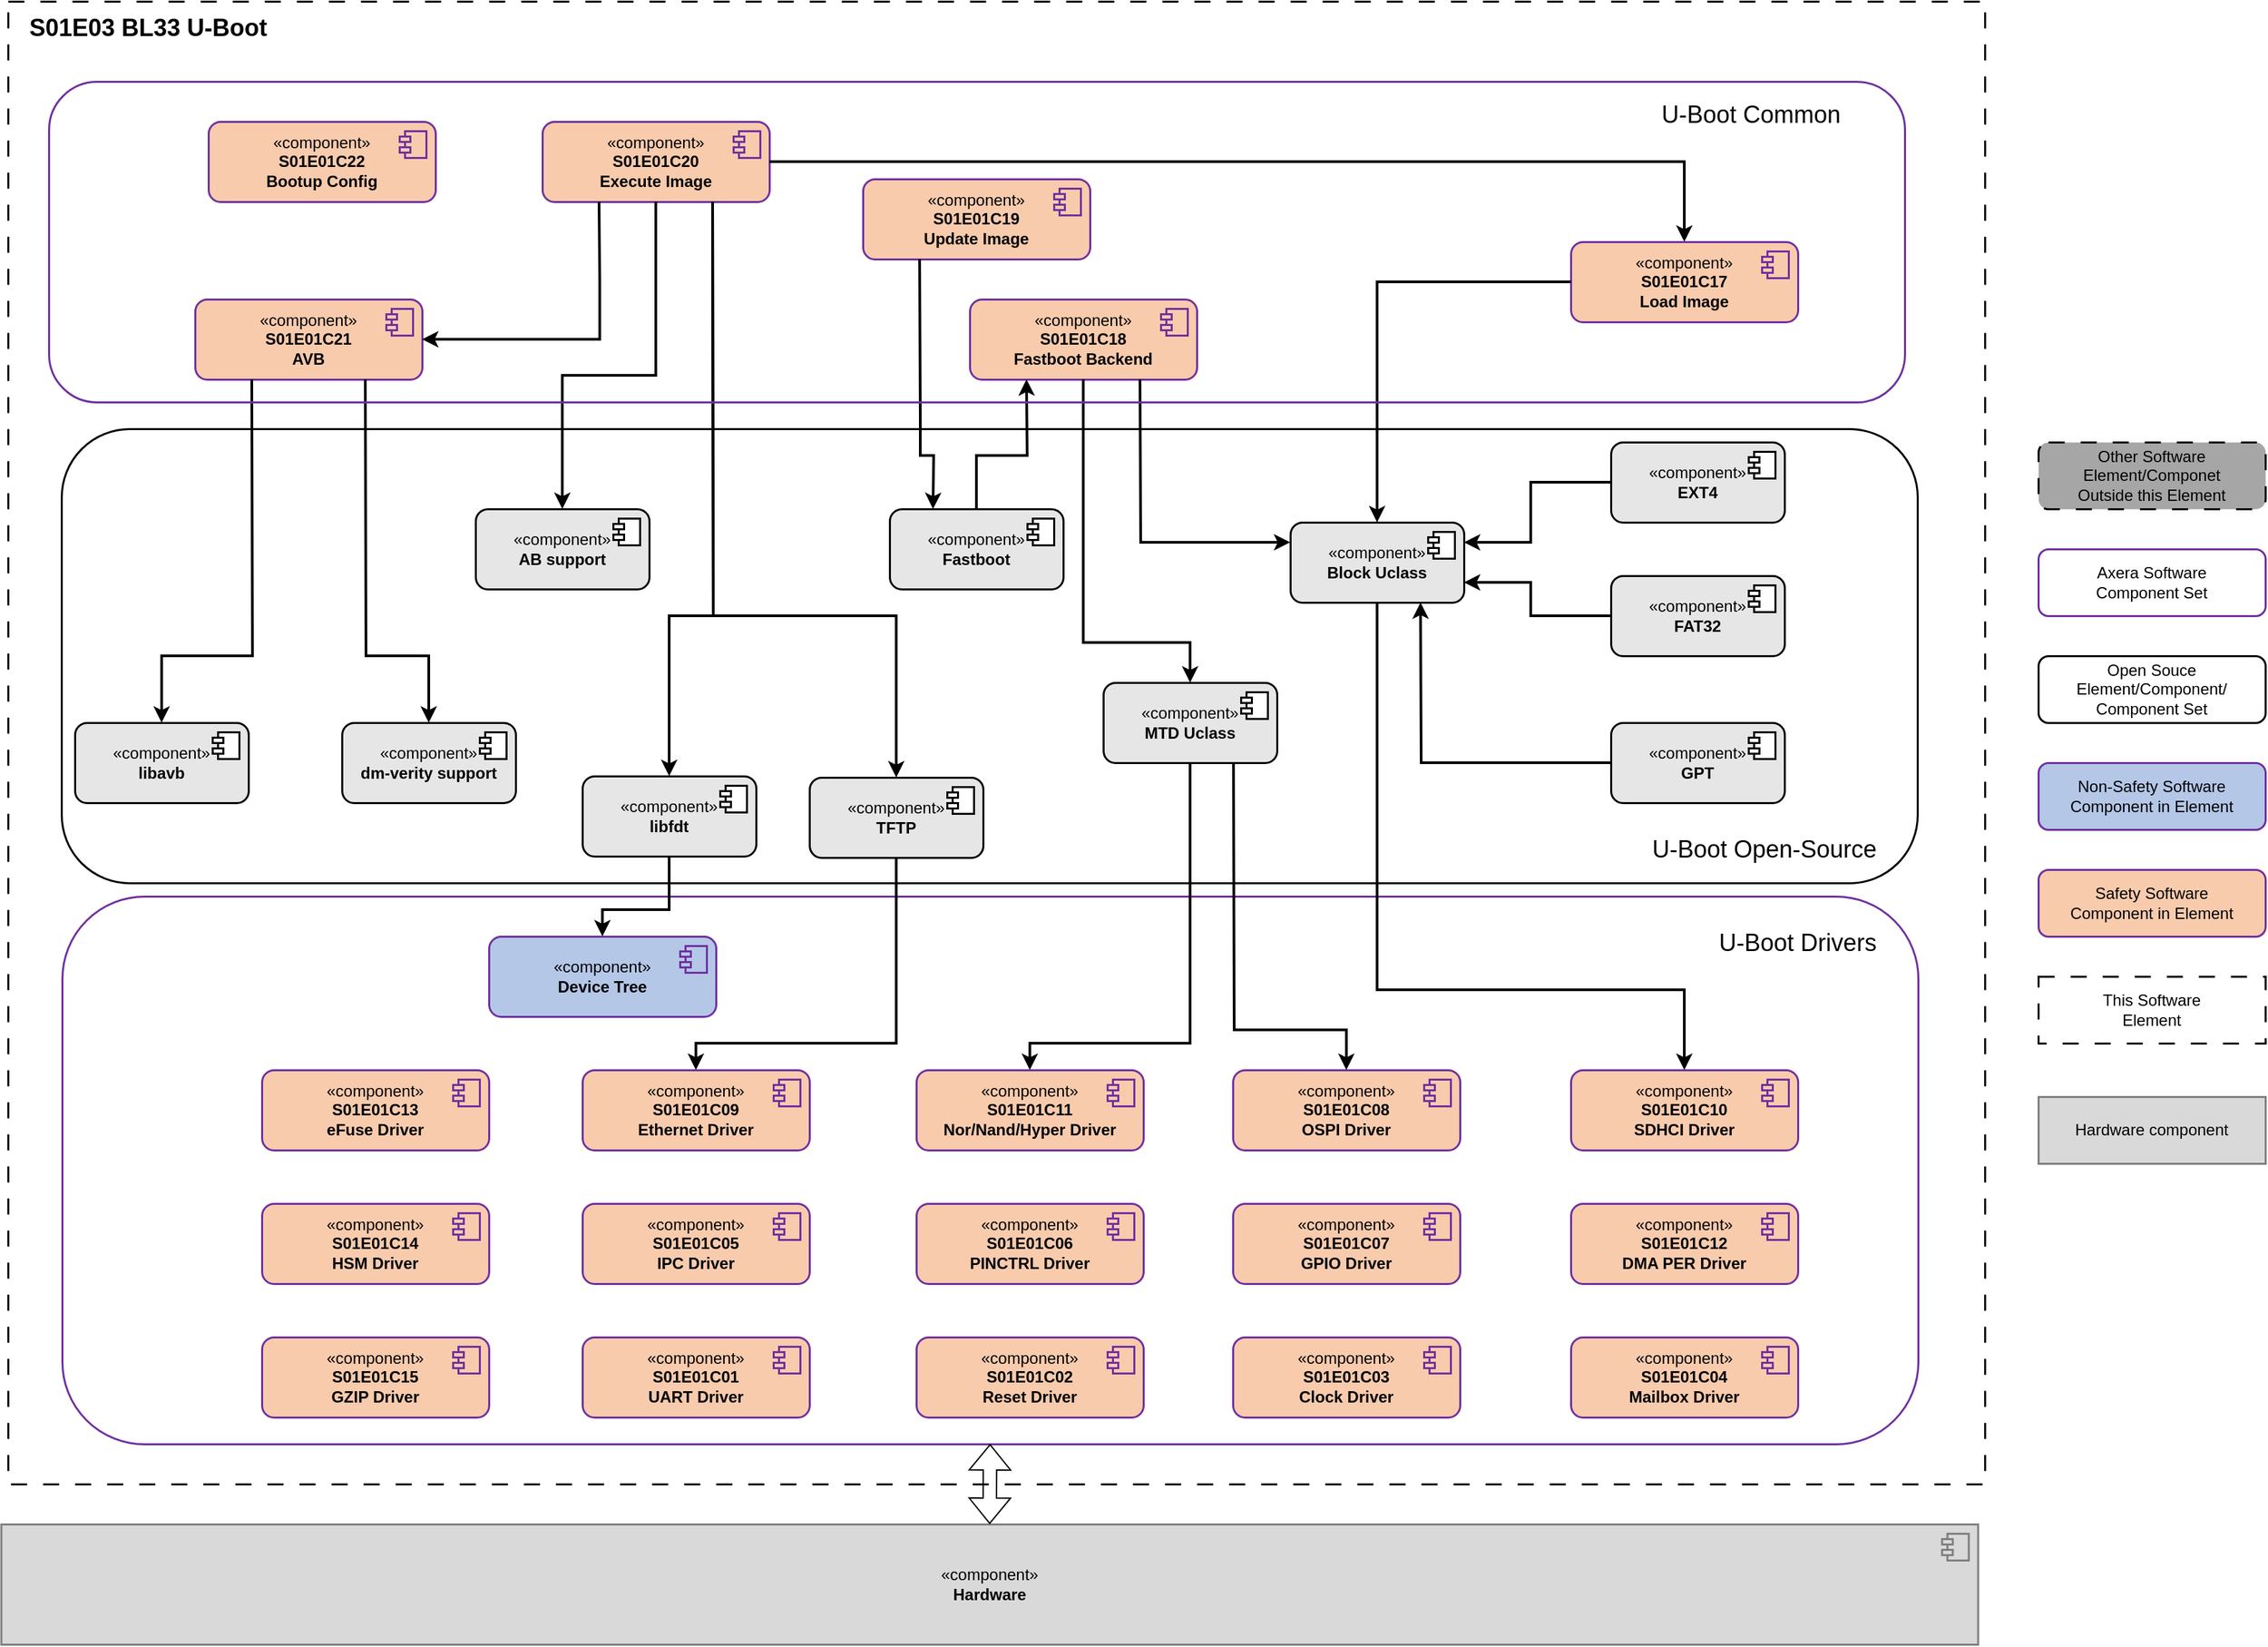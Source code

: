<mxfile version="24.7.12">
  <diagram name="Page-1" id="929967ad-93f9-6ef4-fab6-5d389245f69c">
    <mxGraphModel dx="3390.5" dy="664" grid="1" gridSize="10" guides="1" tooltips="1" connect="1" arrows="1" fold="1" page="1" pageScale="1.5" pageWidth="1169" pageHeight="826" background="none" math="0" shadow="0">
      <root>
        <mxCell id="0" style=";html=1;" />
        <mxCell id="1" style=";html=1;" parent="0" />
        <mxCell id="K-4Sev6lLw2hqcVgsduo-8" style="edgeStyle=orthogonalEdgeStyle;rounded=0;orthogonalLoop=1;jettySize=auto;html=1;exitX=0.5;exitY=1;exitDx=0;exitDy=0;movable=0;resizable=0;rotatable=0;deletable=0;editable=0;locked=1;connectable=0;" edge="1" parent="1">
          <mxGeometry relative="1" as="geometry">
            <mxPoint x="175" y="655" as="sourcePoint" />
            <mxPoint x="175" y="655" as="targetPoint" />
          </mxGeometry>
        </mxCell>
        <mxCell id="K-4Sev6lLw2hqcVgsduo-20" value="Hardware component" style="html=1;whiteSpace=wrap;strokeColor=#7f7f7f;fillColor=#d9d9d9;strokeWidth=1.5;movable=0;resizable=0;rotatable=0;deletable=0;editable=0;locked=1;connectable=0;" vertex="1" parent="1">
          <mxGeometry x="1480" y="880" width="170" height="50" as="geometry" />
        </mxCell>
        <mxCell id="K-4Sev6lLw2hqcVgsduo-21" value="This Software&lt;div&gt;Element&lt;/div&gt;" style="html=1;whiteSpace=wrap;strokeColor=#000000;fillColor=none;strokeWidth=1.5;dashed=1;dashPattern=8 8;movable=0;resizable=0;rotatable=0;deletable=0;editable=0;locked=1;connectable=0;" vertex="1" parent="1">
          <mxGeometry x="1480" y="790" width="170" height="50" as="geometry" />
        </mxCell>
        <mxCell id="K-4Sev6lLw2hqcVgsduo-22" value="Safety Software&lt;div&gt;Component in Element&lt;/div&gt;" style="html=1;whiteSpace=wrap;strokeColor=#7030a0;fillColor=#f8cbad;strokeWidth=1.5;rounded=1;movable=0;resizable=0;rotatable=0;deletable=0;editable=0;locked=1;connectable=0;" vertex="1" parent="1">
          <mxGeometry x="1480" y="710" width="170" height="50" as="geometry" />
        </mxCell>
        <mxCell id="K-4Sev6lLw2hqcVgsduo-23" value="Non-Safety Software&lt;div&gt;Component in Element&lt;/div&gt;" style="html=1;whiteSpace=wrap;strokeColor=#7030a0;fillColor=#b4c7e7;strokeWidth=1.5;rounded=1;movable=0;resizable=0;rotatable=0;deletable=0;editable=0;locked=1;connectable=0;" vertex="1" parent="1">
          <mxGeometry x="1480" y="630" width="170" height="50" as="geometry" />
        </mxCell>
        <mxCell id="K-4Sev6lLw2hqcVgsduo-24" value="Open Souce&lt;div&gt;Element/Component/&lt;/div&gt;&lt;div&gt;Component Set&lt;/div&gt;" style="html=1;whiteSpace=wrap;strokeColor=#000000;fillColor=none;strokeWidth=1.5;rounded=1;movable=0;resizable=0;rotatable=0;deletable=0;editable=0;locked=1;connectable=0;" vertex="1" parent="1">
          <mxGeometry x="1480" y="550" width="170" height="50" as="geometry" />
        </mxCell>
        <mxCell id="K-4Sev6lLw2hqcVgsduo-25" value="Axera Software&lt;div&gt;Component Set&lt;/div&gt;" style="html=1;whiteSpace=wrap;strokeColor=#7030a0;fillColor=none;strokeWidth=1.5;rounded=1;movable=0;resizable=0;rotatable=0;deletable=0;editable=0;locked=1;connectable=0;" vertex="1" parent="1">
          <mxGeometry x="1480" y="470" width="170" height="50" as="geometry" />
        </mxCell>
        <mxCell id="K-4Sev6lLw2hqcVgsduo-26" value="Other Software&lt;div&gt;Element/Componet&lt;/div&gt;&lt;div&gt;Outside this Element&lt;/div&gt;" style="html=1;whiteSpace=wrap;strokeColor=#000000;fillColor=#a6a6a6;strokeWidth=1.5;rounded=1;dashed=1;dashPattern=8 8;movable=0;resizable=0;rotatable=0;deletable=0;editable=0;locked=1;connectable=0;" vertex="1" parent="1">
          <mxGeometry x="1480" y="390" width="170" height="50" as="geometry" />
        </mxCell>
        <mxCell id="K-4Sev6lLw2hqcVgsduo-28" value="«component&lt;span style=&quot;background-color: initial;&quot;&gt;»&lt;/span&gt;&lt;div&gt;&lt;b&gt;S01E01C01&lt;/b&gt;&lt;/div&gt;&lt;div&gt;&lt;b&gt;UART Driver&lt;/b&gt;&lt;/div&gt;" style="html=1;dropTarget=0;whiteSpace=wrap;rounded=1;strokeColor=#7030a0;strokeWidth=1.5;align=center;verticalAlign=middle;fontFamily=Helvetica;fontSize=12;fontColor=default;fillColor=#f8cbad;movable=0;resizable=0;rotatable=0;deletable=0;editable=0;locked=1;connectable=0;" vertex="1" parent="1">
          <mxGeometry x="390" y="1060" width="170" height="60" as="geometry" />
        </mxCell>
        <mxCell id="K-4Sev6lLw2hqcVgsduo-29" value="" style="shape=module;jettyWidth=8;jettyHeight=4;rounded=1;strokeColor=#7030a0;strokeWidth=1.5;align=center;verticalAlign=middle;fontFamily=Helvetica;fontSize=12;fontColor=default;fillColor=#f8cbad;movable=0;resizable=0;rotatable=0;deletable=0;editable=0;locked=1;connectable=0;" vertex="1" parent="K-4Sev6lLw2hqcVgsduo-28">
          <mxGeometry x="1" width="20" height="20" relative="1" as="geometry">
            <mxPoint x="-27" y="7" as="offset" />
          </mxGeometry>
        </mxCell>
        <mxCell id="K-4Sev6lLw2hqcVgsduo-31" value="«component»&lt;br&gt;&lt;b&gt;Hardware&lt;/b&gt;" style="html=1;dropTarget=0;whiteSpace=wrap;strokeColor=#7f7f7f;strokeWidth=1.5;align=center;verticalAlign=middle;fontFamily=Helvetica;fontSize=12;fontColor=default;fillColor=#d9d9d9;movable=0;resizable=0;rotatable=0;deletable=0;editable=0;locked=1;connectable=0;" vertex="1" parent="1">
          <mxGeometry x="-45.25" y="1200" width="1480" height="90" as="geometry" />
        </mxCell>
        <mxCell id="K-4Sev6lLw2hqcVgsduo-32" value="" style="shape=module;jettyWidth=8;jettyHeight=4;strokeColor=#7f7f7f;strokeWidth=1.5;align=center;verticalAlign=middle;fontFamily=Helvetica;fontSize=12;fontColor=default;fillColor=#d9d9d9;movable=0;resizable=0;rotatable=0;deletable=0;editable=0;locked=1;connectable=0;" vertex="1" parent="K-4Sev6lLw2hqcVgsduo-31">
          <mxGeometry x="1" width="20" height="20" relative="1" as="geometry">
            <mxPoint x="-27" y="7" as="offset" />
          </mxGeometry>
        </mxCell>
        <mxCell id="K-4Sev6lLw2hqcVgsduo-35" value="«component&lt;span style=&quot;background-color: initial;&quot;&gt;»&lt;/span&gt;&lt;div&gt;&lt;b&gt;S01E01C02&lt;/b&gt;&lt;/div&gt;&lt;div&gt;&lt;b&gt;Reset Driver&lt;/b&gt;&lt;/div&gt;" style="html=1;dropTarget=0;whiteSpace=wrap;rounded=1;strokeColor=#7030a0;strokeWidth=1.5;align=center;verticalAlign=middle;fontFamily=Helvetica;fontSize=12;fontColor=default;fillColor=#f8cbad;movable=0;resizable=0;rotatable=0;deletable=0;editable=0;locked=1;connectable=0;" vertex="1" parent="1">
          <mxGeometry x="640" y="1060" width="170" height="60" as="geometry" />
        </mxCell>
        <mxCell id="K-4Sev6lLw2hqcVgsduo-36" value="" style="shape=module;jettyWidth=8;jettyHeight=4;rounded=1;strokeColor=#7030a0;strokeWidth=1.5;align=center;verticalAlign=middle;fontFamily=Helvetica;fontSize=12;fontColor=default;fillColor=#f8cbad;movable=0;resizable=0;rotatable=0;deletable=0;editable=0;locked=1;connectable=0;" vertex="1" parent="K-4Sev6lLw2hqcVgsduo-35">
          <mxGeometry x="1" width="20" height="20" relative="1" as="geometry">
            <mxPoint x="-27" y="7" as="offset" />
          </mxGeometry>
        </mxCell>
        <mxCell id="K-4Sev6lLw2hqcVgsduo-37" value="«component&lt;span style=&quot;background-color: initial;&quot;&gt;»&lt;/span&gt;&lt;div&gt;&lt;b&gt;S01E01C03&lt;/b&gt;&lt;/div&gt;&lt;div&gt;&lt;b&gt;Clock Driver&lt;/b&gt;&lt;/div&gt;" style="html=1;dropTarget=0;whiteSpace=wrap;rounded=1;strokeColor=#7030a0;strokeWidth=1.5;align=center;verticalAlign=middle;fontFamily=Helvetica;fontSize=12;fontColor=default;fillColor=#f8cbad;movable=0;resizable=0;rotatable=0;deletable=0;editable=0;locked=1;connectable=0;" vertex="1" parent="1">
          <mxGeometry x="877" y="1060" width="170" height="60" as="geometry" />
        </mxCell>
        <mxCell id="K-4Sev6lLw2hqcVgsduo-38" value="" style="shape=module;jettyWidth=8;jettyHeight=4;rounded=1;strokeColor=#7030a0;strokeWidth=1.5;align=center;verticalAlign=middle;fontFamily=Helvetica;fontSize=12;fontColor=default;fillColor=#f8cbad;movable=0;resizable=0;rotatable=0;deletable=0;editable=0;locked=1;connectable=0;" vertex="1" parent="K-4Sev6lLw2hqcVgsduo-37">
          <mxGeometry x="1" width="20" height="20" relative="1" as="geometry">
            <mxPoint x="-27" y="7" as="offset" />
          </mxGeometry>
        </mxCell>
        <mxCell id="K-4Sev6lLw2hqcVgsduo-39" value="«component&lt;span style=&quot;background-color: initial;&quot;&gt;»&lt;/span&gt;&lt;div&gt;&lt;b&gt;S01E01C04&lt;/b&gt;&lt;/div&gt;&lt;div&gt;&lt;b&gt;Mailbox Driver&lt;/b&gt;&lt;/div&gt;" style="html=1;dropTarget=0;whiteSpace=wrap;rounded=1;strokeColor=#7030a0;strokeWidth=1.5;align=center;verticalAlign=middle;fontFamily=Helvetica;fontSize=12;fontColor=default;fillColor=#f8cbad;movable=0;resizable=0;rotatable=0;deletable=0;editable=0;locked=1;connectable=0;" vertex="1" parent="1">
          <mxGeometry x="1130" y="1060" width="170" height="60" as="geometry" />
        </mxCell>
        <mxCell id="K-4Sev6lLw2hqcVgsduo-40" value="" style="shape=module;jettyWidth=8;jettyHeight=4;rounded=1;strokeColor=#7030a0;strokeWidth=1.5;align=center;verticalAlign=middle;fontFamily=Helvetica;fontSize=12;fontColor=default;fillColor=#f8cbad;movable=0;resizable=0;rotatable=0;deletable=0;editable=0;locked=1;connectable=0;" vertex="1" parent="K-4Sev6lLw2hqcVgsduo-39">
          <mxGeometry x="1" width="20" height="20" relative="1" as="geometry">
            <mxPoint x="-27" y="7" as="offset" />
          </mxGeometry>
        </mxCell>
        <mxCell id="K-4Sev6lLw2hqcVgsduo-43" value="«component&lt;span style=&quot;background-color: initial;&quot;&gt;»&lt;/span&gt;&lt;div&gt;&lt;b&gt;S01E01C05&lt;/b&gt;&lt;/div&gt;&lt;div&gt;&lt;b&gt;IPC Driver&lt;/b&gt;&lt;/div&gt;" style="html=1;dropTarget=0;whiteSpace=wrap;rounded=1;strokeColor=#7030a0;strokeWidth=1.5;align=center;verticalAlign=middle;fontFamily=Helvetica;fontSize=12;fontColor=default;fillColor=#f8cbad;movable=0;resizable=0;rotatable=0;deletable=0;editable=0;locked=1;connectable=0;" vertex="1" parent="1">
          <mxGeometry x="390" y="960" width="170" height="60" as="geometry" />
        </mxCell>
        <mxCell id="K-4Sev6lLw2hqcVgsduo-44" value="" style="shape=module;jettyWidth=8;jettyHeight=4;rounded=1;strokeColor=#7030a0;strokeWidth=1.5;align=center;verticalAlign=middle;fontFamily=Helvetica;fontSize=12;fontColor=default;fillColor=#f8cbad;movable=0;resizable=0;rotatable=0;deletable=0;editable=0;locked=1;connectable=0;" vertex="1" parent="K-4Sev6lLw2hqcVgsduo-43">
          <mxGeometry x="1" width="20" height="20" relative="1" as="geometry">
            <mxPoint x="-27" y="7" as="offset" />
          </mxGeometry>
        </mxCell>
        <mxCell id="K-4Sev6lLw2hqcVgsduo-45" value="«component&lt;span style=&quot;background-color: initial;&quot;&gt;»&lt;/span&gt;&lt;div&gt;&lt;b&gt;S01E01C06&lt;/b&gt;&lt;/div&gt;&lt;div&gt;&lt;b&gt;PINCTRL Driver&lt;/b&gt;&lt;/div&gt;" style="html=1;dropTarget=0;whiteSpace=wrap;rounded=1;strokeColor=#7030a0;strokeWidth=1.5;align=center;verticalAlign=middle;fontFamily=Helvetica;fontSize=12;fontColor=default;fillColor=#f8cbad;movable=0;resizable=0;rotatable=0;deletable=0;editable=0;locked=1;connectable=0;" vertex="1" parent="1">
          <mxGeometry x="640" y="960" width="170" height="60" as="geometry" />
        </mxCell>
        <mxCell id="K-4Sev6lLw2hqcVgsduo-46" value="" style="shape=module;jettyWidth=8;jettyHeight=4;rounded=1;strokeColor=#7030a0;strokeWidth=1.5;align=center;verticalAlign=middle;fontFamily=Helvetica;fontSize=12;fontColor=default;fillColor=#f8cbad;movable=0;resizable=0;rotatable=0;deletable=0;editable=0;locked=1;connectable=0;" vertex="1" parent="K-4Sev6lLw2hqcVgsduo-45">
          <mxGeometry x="1" width="20" height="20" relative="1" as="geometry">
            <mxPoint x="-27" y="7" as="offset" />
          </mxGeometry>
        </mxCell>
        <mxCell id="K-4Sev6lLw2hqcVgsduo-47" value="«component&lt;span style=&quot;background-color: initial;&quot;&gt;»&lt;/span&gt;&lt;div&gt;&lt;b&gt;S01E01C07&lt;/b&gt;&lt;/div&gt;&lt;div&gt;&lt;b&gt;GPIO Driver&lt;/b&gt;&lt;/div&gt;" style="html=1;dropTarget=0;whiteSpace=wrap;rounded=1;strokeColor=#7030a0;strokeWidth=1.5;align=center;verticalAlign=middle;fontFamily=Helvetica;fontSize=12;fontColor=default;fillColor=#f8cbad;movable=0;resizable=0;rotatable=0;deletable=0;editable=0;locked=1;connectable=0;" vertex="1" parent="1">
          <mxGeometry x="877" y="960" width="170" height="60" as="geometry" />
        </mxCell>
        <mxCell id="K-4Sev6lLw2hqcVgsduo-48" value="" style="shape=module;jettyWidth=8;jettyHeight=4;rounded=1;strokeColor=#7030a0;strokeWidth=1.5;align=center;verticalAlign=middle;fontFamily=Helvetica;fontSize=12;fontColor=default;fillColor=#f8cbad;movable=0;resizable=0;rotatable=0;deletable=0;editable=0;locked=1;connectable=0;" vertex="1" parent="K-4Sev6lLw2hqcVgsduo-47">
          <mxGeometry x="1" width="20" height="20" relative="1" as="geometry">
            <mxPoint x="-27" y="7" as="offset" />
          </mxGeometry>
        </mxCell>
        <mxCell id="K-4Sev6lLw2hqcVgsduo-49" value="«component&lt;span style=&quot;background-color: initial;&quot;&gt;»&lt;/span&gt;&lt;div&gt;&lt;b&gt;S01E01C08&lt;/b&gt;&lt;/div&gt;&lt;div&gt;&lt;b&gt;OSPI Driver&lt;/b&gt;&lt;/div&gt;" style="html=1;dropTarget=0;whiteSpace=wrap;rounded=1;strokeColor=#7030a0;strokeWidth=1.5;align=center;verticalAlign=middle;fontFamily=Helvetica;fontSize=12;fontColor=default;fillColor=#f8cbad;movable=0;resizable=0;rotatable=0;deletable=0;editable=0;locked=1;connectable=0;" vertex="1" parent="1">
          <mxGeometry x="877" y="860" width="170" height="60" as="geometry" />
        </mxCell>
        <mxCell id="K-4Sev6lLw2hqcVgsduo-50" value="" style="shape=module;jettyWidth=8;jettyHeight=4;rounded=1;strokeColor=#7030a0;strokeWidth=1.5;align=center;verticalAlign=middle;fontFamily=Helvetica;fontSize=12;fontColor=default;fillColor=#f8cbad;movable=0;resizable=0;rotatable=0;deletable=0;editable=0;locked=1;connectable=0;" vertex="1" parent="K-4Sev6lLw2hqcVgsduo-49">
          <mxGeometry x="1" width="20" height="20" relative="1" as="geometry">
            <mxPoint x="-27" y="7" as="offset" />
          </mxGeometry>
        </mxCell>
        <mxCell id="K-4Sev6lLw2hqcVgsduo-51" value="«component&lt;span style=&quot;background-color: initial;&quot;&gt;»&lt;/span&gt;&lt;div&gt;&lt;b&gt;S01E01C09&lt;/b&gt;&lt;/div&gt;&lt;div&gt;&lt;b&gt;Ethernet Driver&lt;/b&gt;&lt;/div&gt;" style="html=1;dropTarget=0;whiteSpace=wrap;rounded=1;strokeColor=#7030a0;strokeWidth=1.5;align=center;verticalAlign=middle;fontFamily=Helvetica;fontSize=12;fontColor=default;fillColor=#f8cbad;movable=0;resizable=0;rotatable=0;deletable=0;editable=0;locked=1;connectable=0;" vertex="1" parent="1">
          <mxGeometry x="390" y="860" width="170" height="60" as="geometry" />
        </mxCell>
        <mxCell id="K-4Sev6lLw2hqcVgsduo-52" value="" style="shape=module;jettyWidth=8;jettyHeight=4;rounded=1;strokeColor=#7030a0;strokeWidth=1.5;align=center;verticalAlign=middle;fontFamily=Helvetica;fontSize=12;fontColor=default;fillColor=#f8cbad;movable=0;resizable=0;rotatable=0;deletable=0;editable=0;locked=1;connectable=0;" vertex="1" parent="K-4Sev6lLw2hqcVgsduo-51">
          <mxGeometry x="1" width="20" height="20" relative="1" as="geometry">
            <mxPoint x="-27" y="7" as="offset" />
          </mxGeometry>
        </mxCell>
        <mxCell id="K-4Sev6lLw2hqcVgsduo-53" value="«component&lt;span style=&quot;background-color: initial;&quot;&gt;»&lt;/span&gt;&lt;div&gt;&lt;b&gt;S01E01C10&lt;/b&gt;&lt;/div&gt;&lt;div&gt;&lt;b&gt;SDHCI Driver&lt;/b&gt;&lt;/div&gt;" style="html=1;dropTarget=0;whiteSpace=wrap;rounded=1;strokeColor=#7030a0;strokeWidth=1.5;align=center;verticalAlign=middle;fontFamily=Helvetica;fontSize=12;fontColor=default;fillColor=#f8cbad;movable=0;resizable=0;rotatable=0;deletable=0;editable=0;locked=1;connectable=0;" vertex="1" parent="1">
          <mxGeometry x="1130" y="860" width="170" height="60" as="geometry" />
        </mxCell>
        <mxCell id="K-4Sev6lLw2hqcVgsduo-54" value="" style="shape=module;jettyWidth=8;jettyHeight=4;rounded=1;strokeColor=#7030a0;strokeWidth=1.5;align=center;verticalAlign=middle;fontFamily=Helvetica;fontSize=12;fontColor=default;fillColor=#f8cbad;movable=0;resizable=0;rotatable=0;deletable=0;editable=0;locked=1;connectable=0;" vertex="1" parent="K-4Sev6lLw2hqcVgsduo-53">
          <mxGeometry x="1" width="20" height="20" relative="1" as="geometry">
            <mxPoint x="-27" y="7" as="offset" />
          </mxGeometry>
        </mxCell>
        <mxCell id="K-4Sev6lLw2hqcVgsduo-55" value="«component&lt;span style=&quot;background-color: initial;&quot;&gt;»&lt;/span&gt;&lt;div&gt;&lt;b&gt;S01E01C11&lt;/b&gt;&lt;/div&gt;&lt;div&gt;&lt;b&gt;Nor/Nand/Hyper Driver&lt;/b&gt;&lt;/div&gt;" style="html=1;dropTarget=0;whiteSpace=wrap;rounded=1;strokeColor=#7030a0;strokeWidth=1.5;align=center;verticalAlign=middle;fontFamily=Helvetica;fontSize=12;fontColor=default;fillColor=#f8cbad;movable=0;resizable=0;rotatable=0;deletable=0;editable=0;locked=1;connectable=0;" vertex="1" parent="1">
          <mxGeometry x="640" y="860" width="170" height="60" as="geometry" />
        </mxCell>
        <mxCell id="K-4Sev6lLw2hqcVgsduo-56" value="" style="shape=module;jettyWidth=8;jettyHeight=4;rounded=1;strokeColor=#7030a0;strokeWidth=1.5;align=center;verticalAlign=middle;fontFamily=Helvetica;fontSize=12;fontColor=default;fillColor=#f8cbad;movable=0;resizable=0;rotatable=0;deletable=0;editable=0;locked=1;connectable=0;" vertex="1" parent="K-4Sev6lLw2hqcVgsduo-55">
          <mxGeometry x="1" width="20" height="20" relative="1" as="geometry">
            <mxPoint x="-27" y="7" as="offset" />
          </mxGeometry>
        </mxCell>
        <mxCell id="K-4Sev6lLw2hqcVgsduo-57" value="«component&lt;span style=&quot;background-color: initial;&quot;&gt;»&lt;/span&gt;&lt;div&gt;&lt;b&gt;S01E01C12&lt;/b&gt;&lt;/div&gt;&lt;div&gt;&lt;b&gt;DMA PER Driver&lt;/b&gt;&lt;/div&gt;" style="html=1;dropTarget=0;whiteSpace=wrap;rounded=1;strokeColor=#7030a0;strokeWidth=1.5;align=center;verticalAlign=middle;fontFamily=Helvetica;fontSize=12;fontColor=default;fillColor=#f8cbad;movable=0;resizable=0;rotatable=0;deletable=0;editable=0;locked=1;connectable=0;" vertex="1" parent="1">
          <mxGeometry x="1130" y="960" width="170" height="60" as="geometry" />
        </mxCell>
        <mxCell id="K-4Sev6lLw2hqcVgsduo-58" value="" style="shape=module;jettyWidth=8;jettyHeight=4;rounded=1;strokeColor=#7030a0;strokeWidth=1.5;align=center;verticalAlign=middle;fontFamily=Helvetica;fontSize=12;fontColor=default;fillColor=#f8cbad;movable=0;resizable=0;rotatable=0;deletable=0;editable=0;locked=1;connectable=0;" vertex="1" parent="K-4Sev6lLw2hqcVgsduo-57">
          <mxGeometry x="1" width="20" height="20" relative="1" as="geometry">
            <mxPoint x="-27" y="7" as="offset" />
          </mxGeometry>
        </mxCell>
        <mxCell id="K-4Sev6lLw2hqcVgsduo-59" value="«component&lt;span style=&quot;background-color: initial;&quot;&gt;»&lt;/span&gt;&lt;div&gt;&lt;b&gt;S01E01C13&lt;/b&gt;&lt;/div&gt;&lt;div&gt;&lt;b&gt;eFuse Driver&lt;/b&gt;&lt;/div&gt;" style="html=1;dropTarget=0;whiteSpace=wrap;rounded=1;strokeColor=#7030a0;strokeWidth=1.5;align=center;verticalAlign=middle;fontFamily=Helvetica;fontSize=12;fontColor=default;fillColor=#f8cbad;movable=0;resizable=0;rotatable=0;deletable=0;editable=0;locked=1;connectable=0;" vertex="1" parent="1">
          <mxGeometry x="150" y="860" width="170" height="60" as="geometry" />
        </mxCell>
        <mxCell id="K-4Sev6lLw2hqcVgsduo-60" value="" style="shape=module;jettyWidth=8;jettyHeight=4;rounded=1;strokeColor=#7030a0;strokeWidth=1.5;align=center;verticalAlign=middle;fontFamily=Helvetica;fontSize=12;fontColor=default;fillColor=#f8cbad;movable=0;resizable=0;rotatable=0;deletable=0;editable=0;locked=1;connectable=0;" vertex="1" parent="K-4Sev6lLw2hqcVgsduo-59">
          <mxGeometry x="1" width="20" height="20" relative="1" as="geometry">
            <mxPoint x="-27" y="7" as="offset" />
          </mxGeometry>
        </mxCell>
        <mxCell id="K-4Sev6lLw2hqcVgsduo-61" value="«component&lt;span style=&quot;background-color: initial;&quot;&gt;»&lt;/span&gt;&lt;div&gt;&lt;b&gt;S01E01C14&lt;/b&gt;&lt;/div&gt;&lt;div&gt;&lt;b&gt;HSM Driver&lt;/b&gt;&lt;/div&gt;" style="html=1;dropTarget=0;whiteSpace=wrap;rounded=1;strokeColor=#7030a0;strokeWidth=1.5;align=center;verticalAlign=middle;fontFamily=Helvetica;fontSize=12;fontColor=default;fillColor=#f8cbad;movable=0;resizable=0;rotatable=0;deletable=0;editable=0;locked=1;connectable=0;" vertex="1" parent="1">
          <mxGeometry x="150" y="960" width="170" height="60" as="geometry" />
        </mxCell>
        <mxCell id="K-4Sev6lLw2hqcVgsduo-62" value="" style="shape=module;jettyWidth=8;jettyHeight=4;rounded=1;strokeColor=#7030a0;strokeWidth=1.5;align=center;verticalAlign=middle;fontFamily=Helvetica;fontSize=12;fontColor=default;fillColor=#f8cbad;movable=0;resizable=0;rotatable=0;deletable=0;editable=0;locked=1;connectable=0;" vertex="1" parent="K-4Sev6lLw2hqcVgsduo-61">
          <mxGeometry x="1" width="20" height="20" relative="1" as="geometry">
            <mxPoint x="-27" y="7" as="offset" />
          </mxGeometry>
        </mxCell>
        <mxCell id="K-4Sev6lLw2hqcVgsduo-63" value="«component&lt;span style=&quot;background-color: initial;&quot;&gt;»&lt;/span&gt;&lt;div&gt;&lt;b&gt;S01E01C15&lt;/b&gt;&lt;/div&gt;&lt;div&gt;&lt;b&gt;GZIP Driver&lt;/b&gt;&lt;/div&gt;" style="html=1;dropTarget=0;whiteSpace=wrap;rounded=1;strokeColor=#7030a0;strokeWidth=1.5;align=center;verticalAlign=middle;fontFamily=Helvetica;fontSize=12;fontColor=default;fillColor=#f8cbad;movable=0;resizable=0;rotatable=0;deletable=0;editable=0;locked=1;connectable=0;" vertex="1" parent="1">
          <mxGeometry x="150" y="1060" width="170" height="60" as="geometry" />
        </mxCell>
        <mxCell id="K-4Sev6lLw2hqcVgsduo-64" value="" style="shape=module;jettyWidth=8;jettyHeight=4;rounded=1;strokeColor=#7030a0;strokeWidth=1.5;align=center;verticalAlign=middle;fontFamily=Helvetica;fontSize=12;fontColor=default;fillColor=#f8cbad;movable=0;resizable=0;rotatable=0;deletable=0;editable=0;locked=1;connectable=0;" vertex="1" parent="K-4Sev6lLw2hqcVgsduo-63">
          <mxGeometry x="1" width="20" height="20" relative="1" as="geometry">
            <mxPoint x="-27" y="7" as="offset" />
          </mxGeometry>
        </mxCell>
        <mxCell id="K-4Sev6lLw2hqcVgsduo-67" value="" style="html=1;whiteSpace=wrap;rounded=1;strokeColor=#7030a0;strokeWidth=1.5;align=center;verticalAlign=middle;fontFamily=Helvetica;fontSize=12;fontColor=default;fillColor=none;movable=0;resizable=0;rotatable=0;deletable=0;editable=0;locked=1;connectable=0;" vertex="1" parent="1">
          <mxGeometry x="0.5" y="730" width="1389.5" height="410" as="geometry" />
        </mxCell>
        <mxCell id="K-4Sev6lLw2hqcVgsduo-68" value="U-Boot Drivers" style="text;html=1;align=center;verticalAlign=middle;whiteSpace=wrap;rounded=0;fontSize=18;movable=0;resizable=0;rotatable=0;deletable=0;editable=0;locked=1;connectable=0;" vertex="1" parent="1">
          <mxGeometry x="1220" y="750" width="160" height="30" as="geometry" />
        </mxCell>
        <mxCell id="K-4Sev6lLw2hqcVgsduo-70" value="«component&lt;span style=&quot;background-color: initial;&quot;&gt;»&lt;/span&gt;&lt;div&gt;&lt;b&gt;Device Tree&lt;/b&gt;&lt;/div&gt;" style="html=1;dropTarget=0;whiteSpace=wrap;rounded=1;strokeColor=#7030a0;strokeWidth=1.5;align=center;verticalAlign=middle;fontFamily=Helvetica;fontSize=12;fontColor=default;fillColor=#b4c7e7;movable=0;resizable=0;rotatable=0;deletable=0;editable=0;locked=1;connectable=0;" vertex="1" parent="1">
          <mxGeometry x="320" y="760" width="170" height="60" as="geometry" />
        </mxCell>
        <mxCell id="K-4Sev6lLw2hqcVgsduo-71" value="" style="shape=module;jettyWidth=8;jettyHeight=4;rounded=1;strokeColor=#7030a0;strokeWidth=1.5;align=center;verticalAlign=middle;fontFamily=Helvetica;fontSize=12;fontColor=default;fillColor=#b4c7e7;movable=0;resizable=0;rotatable=0;deletable=0;editable=0;locked=1;connectable=0;" vertex="1" parent="K-4Sev6lLw2hqcVgsduo-70">
          <mxGeometry x="1" width="20" height="20" relative="1" as="geometry">
            <mxPoint x="-27" y="7" as="offset" />
          </mxGeometry>
        </mxCell>
        <mxCell id="K-4Sev6lLw2hqcVgsduo-72" value="«component&lt;span style=&quot;background-color: initial;&quot;&gt;»&lt;/span&gt;&lt;div&gt;&lt;b&gt;libfdt&lt;/b&gt;&lt;/div&gt;" style="html=1;dropTarget=0;whiteSpace=wrap;rounded=1;strokeColor=#000000;strokeWidth=1.5;align=center;verticalAlign=middle;fontFamily=Helvetica;fontSize=12;fontColor=default;fillColor=#E6E6E6;movable=0;resizable=0;rotatable=0;deletable=0;editable=0;locked=1;connectable=0;" vertex="1" parent="1">
          <mxGeometry x="390" y="640" width="130" height="60" as="geometry" />
        </mxCell>
        <mxCell id="K-4Sev6lLw2hqcVgsduo-73" value="" style="shape=module;jettyWidth=8;jettyHeight=4;rounded=1;strokeColor=#000000;strokeWidth=1.5;align=center;verticalAlign=middle;fontFamily=Helvetica;fontSize=12;fontColor=default;fillColor=default;movable=0;resizable=0;rotatable=0;deletable=0;editable=0;locked=1;connectable=0;" vertex="1" parent="K-4Sev6lLw2hqcVgsduo-72">
          <mxGeometry x="1" width="20" height="20" relative="1" as="geometry">
            <mxPoint x="-27" y="7" as="offset" />
          </mxGeometry>
        </mxCell>
        <mxCell id="K-4Sev6lLw2hqcVgsduo-74" value="«component&lt;span style=&quot;background-color: initial;&quot;&gt;»&lt;/span&gt;&lt;div&gt;&lt;b&gt;TFTP&lt;/b&gt;&lt;/div&gt;" style="html=1;dropTarget=0;whiteSpace=wrap;rounded=1;strokeColor=#000000;strokeWidth=1.5;align=center;verticalAlign=middle;fontFamily=Helvetica;fontSize=12;fontColor=default;fillColor=#E6E6E6;movable=0;resizable=0;rotatable=0;deletable=0;editable=0;locked=1;connectable=0;" vertex="1" parent="1">
          <mxGeometry x="560" y="641" width="130" height="60" as="geometry" />
        </mxCell>
        <mxCell id="K-4Sev6lLw2hqcVgsduo-75" value="" style="shape=module;jettyWidth=8;jettyHeight=4;rounded=1;strokeColor=#000000;strokeWidth=1.5;align=center;verticalAlign=middle;fontFamily=Helvetica;fontSize=12;fontColor=default;fillColor=default;movable=0;resizable=0;rotatable=0;deletable=0;editable=0;locked=1;connectable=0;" vertex="1" parent="K-4Sev6lLw2hqcVgsduo-74">
          <mxGeometry x="1" width="20" height="20" relative="1" as="geometry">
            <mxPoint x="-27" y="7" as="offset" />
          </mxGeometry>
        </mxCell>
        <mxCell id="K-4Sev6lLw2hqcVgsduo-76" value="«component&lt;span style=&quot;background-color: initial;&quot;&gt;»&lt;/span&gt;&lt;div&gt;&lt;b&gt;MTD Uclass&lt;/b&gt;&lt;/div&gt;" style="html=1;dropTarget=0;whiteSpace=wrap;rounded=1;strokeColor=#000000;strokeWidth=1.5;align=center;verticalAlign=middle;fontFamily=Helvetica;fontSize=12;fontColor=default;fillColor=#E6E6E6;movable=0;resizable=0;rotatable=0;deletable=0;editable=0;locked=1;connectable=0;" vertex="1" parent="1">
          <mxGeometry x="780" y="570" width="130" height="60" as="geometry" />
        </mxCell>
        <mxCell id="K-4Sev6lLw2hqcVgsduo-77" value="" style="shape=module;jettyWidth=8;jettyHeight=4;rounded=1;strokeColor=#000000;strokeWidth=1.5;align=center;verticalAlign=middle;fontFamily=Helvetica;fontSize=12;fontColor=default;fillColor=default;movable=0;resizable=0;rotatable=0;deletable=0;editable=0;locked=1;connectable=0;" vertex="1" parent="K-4Sev6lLw2hqcVgsduo-76">
          <mxGeometry x="1" width="20" height="20" relative="1" as="geometry">
            <mxPoint x="-27" y="7" as="offset" />
          </mxGeometry>
        </mxCell>
        <mxCell id="K-4Sev6lLw2hqcVgsduo-78" value="«component&lt;span style=&quot;background-color: initial;&quot;&gt;»&lt;/span&gt;&lt;div&gt;&lt;b&gt;Block Uclass&lt;/b&gt;&lt;/div&gt;" style="html=1;dropTarget=0;whiteSpace=wrap;rounded=1;strokeColor=#000000;strokeWidth=1.5;align=center;verticalAlign=middle;fontFamily=Helvetica;fontSize=12;fontColor=default;fillColor=#E6E6E6;movable=0;resizable=0;rotatable=0;deletable=0;editable=0;locked=1;connectable=0;" vertex="1" parent="1">
          <mxGeometry x="920" y="450" width="130" height="60" as="geometry" />
        </mxCell>
        <mxCell id="K-4Sev6lLw2hqcVgsduo-79" value="" style="shape=module;jettyWidth=8;jettyHeight=4;rounded=1;strokeColor=#000000;strokeWidth=1.5;align=center;verticalAlign=middle;fontFamily=Helvetica;fontSize=12;fontColor=default;fillColor=default;movable=0;resizable=0;rotatable=0;deletable=0;editable=0;locked=1;connectable=0;" vertex="1" parent="K-4Sev6lLw2hqcVgsduo-78">
          <mxGeometry x="1" width="20" height="20" relative="1" as="geometry">
            <mxPoint x="-27" y="7" as="offset" />
          </mxGeometry>
        </mxCell>
        <mxCell id="K-4Sev6lLw2hqcVgsduo-80" value="«component&lt;span style=&quot;background-color: initial;&quot;&gt;»&lt;/span&gt;&lt;div&gt;&lt;b&gt;libavb&lt;/b&gt;&lt;/div&gt;" style="html=1;dropTarget=0;whiteSpace=wrap;rounded=1;strokeColor=#000000;strokeWidth=1.5;align=center;verticalAlign=middle;fontFamily=Helvetica;fontSize=12;fontColor=default;fillColor=#E6E6E6;movable=0;resizable=0;rotatable=0;deletable=0;editable=0;locked=1;connectable=0;" vertex="1" parent="1">
          <mxGeometry x="10" y="600" width="130" height="60" as="geometry" />
        </mxCell>
        <mxCell id="K-4Sev6lLw2hqcVgsduo-81" value="" style="shape=module;jettyWidth=8;jettyHeight=4;rounded=1;strokeColor=#000000;strokeWidth=1.5;align=center;verticalAlign=middle;fontFamily=Helvetica;fontSize=12;fontColor=default;fillColor=default;movable=0;resizable=0;rotatable=0;deletable=0;editable=0;locked=1;connectable=0;" vertex="1" parent="K-4Sev6lLw2hqcVgsduo-80">
          <mxGeometry x="1" width="20" height="20" relative="1" as="geometry">
            <mxPoint x="-27" y="7" as="offset" />
          </mxGeometry>
        </mxCell>
        <mxCell id="K-4Sev6lLw2hqcVgsduo-82" value="«component&lt;span style=&quot;background-color: initial;&quot;&gt;»&lt;/span&gt;&lt;div&gt;&lt;b&gt;dm-verity support&lt;/b&gt;&lt;/div&gt;" style="html=1;dropTarget=0;whiteSpace=wrap;rounded=1;strokeColor=#000000;strokeWidth=1.5;align=center;verticalAlign=middle;fontFamily=Helvetica;fontSize=12;fontColor=default;fillColor=#E6E6E6;movable=0;resizable=0;rotatable=0;deletable=0;editable=0;locked=1;connectable=0;" vertex="1" parent="1">
          <mxGeometry x="210" y="600" width="130" height="60" as="geometry" />
        </mxCell>
        <mxCell id="K-4Sev6lLw2hqcVgsduo-83" value="" style="shape=module;jettyWidth=8;jettyHeight=4;rounded=1;strokeColor=#000000;strokeWidth=1.5;align=center;verticalAlign=middle;fontFamily=Helvetica;fontSize=12;fontColor=default;fillColor=default;movable=0;resizable=0;rotatable=0;deletable=0;editable=0;locked=1;connectable=0;" vertex="1" parent="K-4Sev6lLw2hqcVgsduo-82">
          <mxGeometry x="1" width="20" height="20" relative="1" as="geometry">
            <mxPoint x="-27" y="7" as="offset" />
          </mxGeometry>
        </mxCell>
        <mxCell id="K-4Sev6lLw2hqcVgsduo-84" value="«component&lt;span style=&quot;background-color: initial;&quot;&gt;»&lt;/span&gt;&lt;div&gt;&lt;b&gt;AB support&lt;/b&gt;&lt;/div&gt;" style="html=1;dropTarget=0;whiteSpace=wrap;rounded=1;strokeColor=#000000;strokeWidth=1.5;align=center;verticalAlign=middle;fontFamily=Helvetica;fontSize=12;fontColor=default;fillColor=#E6E6E6;movable=0;resizable=0;rotatable=0;deletable=0;editable=0;locked=1;connectable=0;" vertex="1" parent="1">
          <mxGeometry x="310" y="440" width="130" height="60" as="geometry" />
        </mxCell>
        <mxCell id="K-4Sev6lLw2hqcVgsduo-85" value="" style="shape=module;jettyWidth=8;jettyHeight=4;rounded=1;strokeColor=#000000;strokeWidth=1.5;align=center;verticalAlign=middle;fontFamily=Helvetica;fontSize=12;fontColor=default;fillColor=default;movable=0;resizable=0;rotatable=0;deletable=0;editable=0;locked=1;connectable=0;" vertex="1" parent="K-4Sev6lLw2hqcVgsduo-84">
          <mxGeometry x="1" width="20" height="20" relative="1" as="geometry">
            <mxPoint x="-27" y="7" as="offset" />
          </mxGeometry>
        </mxCell>
        <mxCell id="K-4Sev6lLw2hqcVgsduo-86" value="«component&lt;span style=&quot;background-color: initial;&quot;&gt;»&lt;/span&gt;&lt;div&gt;&lt;b&gt;Fastboot&lt;/b&gt;&lt;/div&gt;" style="html=1;dropTarget=0;whiteSpace=wrap;rounded=1;strokeColor=#000000;strokeWidth=1.5;align=center;verticalAlign=middle;fontFamily=Helvetica;fontSize=12;fontColor=default;fillColor=#E6E6E6;movable=0;resizable=0;rotatable=0;deletable=0;editable=0;locked=1;connectable=0;" vertex="1" parent="1">
          <mxGeometry x="620" y="440" width="130" height="60" as="geometry" />
        </mxCell>
        <mxCell id="K-4Sev6lLw2hqcVgsduo-87" value="" style="shape=module;jettyWidth=8;jettyHeight=4;rounded=1;strokeColor=#000000;strokeWidth=1.5;align=center;verticalAlign=middle;fontFamily=Helvetica;fontSize=12;fontColor=default;fillColor=default;movable=0;resizable=0;rotatable=0;deletable=0;editable=0;locked=1;connectable=0;" vertex="1" parent="K-4Sev6lLw2hqcVgsduo-86">
          <mxGeometry x="1" width="20" height="20" relative="1" as="geometry">
            <mxPoint x="-27" y="7" as="offset" />
          </mxGeometry>
        </mxCell>
        <mxCell id="K-4Sev6lLw2hqcVgsduo-88" value="«component&lt;span style=&quot;background-color: initial;&quot;&gt;»&lt;/span&gt;&lt;div&gt;&lt;b&gt;GPT&lt;/b&gt;&lt;/div&gt;" style="html=1;dropTarget=0;whiteSpace=wrap;rounded=1;strokeColor=#000000;strokeWidth=1.5;align=center;verticalAlign=middle;fontFamily=Helvetica;fontSize=12;fontColor=default;fillColor=#E6E6E6;movable=0;resizable=0;rotatable=0;deletable=0;editable=0;locked=1;connectable=0;" vertex="1" parent="1">
          <mxGeometry x="1160" y="600" width="130" height="60" as="geometry" />
        </mxCell>
        <mxCell id="K-4Sev6lLw2hqcVgsduo-89" value="" style="shape=module;jettyWidth=8;jettyHeight=4;rounded=1;strokeColor=#000000;strokeWidth=1.5;align=center;verticalAlign=middle;fontFamily=Helvetica;fontSize=12;fontColor=default;fillColor=default;movable=0;resizable=0;rotatable=0;deletable=0;editable=0;locked=1;connectable=0;" vertex="1" parent="K-4Sev6lLw2hqcVgsduo-88">
          <mxGeometry x="1" width="20" height="20" relative="1" as="geometry">
            <mxPoint x="-27" y="7" as="offset" />
          </mxGeometry>
        </mxCell>
        <mxCell id="K-4Sev6lLw2hqcVgsduo-90" value="«component&lt;span style=&quot;background-color: initial;&quot;&gt;»&lt;/span&gt;&lt;div&gt;&lt;b&gt;EXT4&lt;/b&gt;&lt;/div&gt;" style="html=1;dropTarget=0;whiteSpace=wrap;rounded=1;strokeColor=#000000;strokeWidth=1.5;align=center;verticalAlign=middle;fontFamily=Helvetica;fontSize=12;fontColor=default;fillColor=#E6E6E6;movable=0;resizable=0;rotatable=0;deletable=0;editable=0;locked=1;connectable=0;" vertex="1" parent="1">
          <mxGeometry x="1160" y="390" width="130" height="60" as="geometry" />
        </mxCell>
        <mxCell id="K-4Sev6lLw2hqcVgsduo-91" value="" style="shape=module;jettyWidth=8;jettyHeight=4;rounded=1;strokeColor=#000000;strokeWidth=1.5;align=center;verticalAlign=middle;fontFamily=Helvetica;fontSize=12;fontColor=default;fillColor=default;movable=0;resizable=0;rotatable=0;deletable=0;editable=0;locked=1;connectable=0;" vertex="1" parent="K-4Sev6lLw2hqcVgsduo-90">
          <mxGeometry x="1" width="20" height="20" relative="1" as="geometry">
            <mxPoint x="-27" y="7" as="offset" />
          </mxGeometry>
        </mxCell>
        <mxCell id="K-4Sev6lLw2hqcVgsduo-92" value="«component&lt;span style=&quot;background-color: initial;&quot;&gt;»&lt;/span&gt;&lt;div&gt;&lt;b&gt;FAT32&lt;/b&gt;&lt;/div&gt;" style="html=1;dropTarget=0;whiteSpace=wrap;rounded=1;strokeColor=#000000;strokeWidth=1.5;align=center;verticalAlign=middle;fontFamily=Helvetica;fontSize=12;fontColor=default;fillColor=#E6E6E6;movable=0;resizable=0;rotatable=0;deletable=0;editable=0;locked=1;connectable=0;" vertex="1" parent="1">
          <mxGeometry x="1160" y="490" width="130" height="60" as="geometry" />
        </mxCell>
        <mxCell id="K-4Sev6lLw2hqcVgsduo-93" value="" style="shape=module;jettyWidth=8;jettyHeight=4;rounded=1;strokeColor=#000000;strokeWidth=1.5;align=center;verticalAlign=middle;fontFamily=Helvetica;fontSize=12;fontColor=default;fillColor=default;movable=0;resizable=0;rotatable=0;deletable=0;editable=0;locked=1;connectable=0;" vertex="1" parent="K-4Sev6lLw2hqcVgsduo-92">
          <mxGeometry x="1" width="20" height="20" relative="1" as="geometry">
            <mxPoint x="-27" y="7" as="offset" />
          </mxGeometry>
        </mxCell>
        <mxCell id="K-4Sev6lLw2hqcVgsduo-95" value="" style="endArrow=classic;html=1;rounded=0;exitX=0.5;exitY=1;exitDx=0;exitDy=0;entryX=0.5;entryY=0;entryDx=0;entryDy=0;strokeWidth=2;movable=0;resizable=0;rotatable=0;deletable=0;editable=0;locked=1;connectable=0;" edge="1" parent="1" source="K-4Sev6lLw2hqcVgsduo-72" target="K-4Sev6lLw2hqcVgsduo-70">
          <mxGeometry width="50" height="50" relative="1" as="geometry">
            <mxPoint x="560" y="790" as="sourcePoint" />
            <mxPoint x="610" y="740" as="targetPoint" />
            <Array as="points">
              <mxPoint x="455" y="740" />
              <mxPoint x="405" y="740" />
            </Array>
          </mxGeometry>
        </mxCell>
        <mxCell id="K-4Sev6lLw2hqcVgsduo-96" value="" style="endArrow=classic;html=1;rounded=0;exitX=0.5;exitY=1;exitDx=0;exitDy=0;entryX=0.5;entryY=0;entryDx=0;entryDy=0;strokeWidth=2;movable=0;resizable=0;rotatable=0;deletable=0;editable=0;locked=1;connectable=0;" edge="1" parent="1" source="K-4Sev6lLw2hqcVgsduo-74" target="K-4Sev6lLw2hqcVgsduo-51">
          <mxGeometry width="50" height="50" relative="1" as="geometry">
            <mxPoint x="620" y="730" as="sourcePoint" />
            <mxPoint x="850" y="750" as="targetPoint" />
            <Array as="points">
              <mxPoint x="625" y="790" />
              <mxPoint x="625" y="840" />
              <mxPoint x="475" y="840" />
            </Array>
          </mxGeometry>
        </mxCell>
        <mxCell id="K-4Sev6lLw2hqcVgsduo-103" value="«component&lt;span style=&quot;background-color: initial;&quot;&gt;»&lt;/span&gt;&lt;div&gt;&lt;b&gt;S01E01C22&lt;/b&gt;&lt;/div&gt;&lt;div&gt;&lt;b&gt;Bootup Config&lt;/b&gt;&lt;/div&gt;" style="html=1;dropTarget=0;whiteSpace=wrap;rounded=1;strokeColor=#7030a0;strokeWidth=1.5;align=center;verticalAlign=middle;fontFamily=Helvetica;fontSize=12;fontColor=default;fillColor=#f8cbad;movable=0;resizable=0;rotatable=0;deletable=0;editable=0;locked=1;connectable=0;" vertex="1" parent="1">
          <mxGeometry x="110" y="150" width="170" height="60" as="geometry" />
        </mxCell>
        <mxCell id="K-4Sev6lLw2hqcVgsduo-104" value="" style="shape=module;jettyWidth=8;jettyHeight=4;rounded=1;strokeColor=#7030a0;strokeWidth=1.5;align=center;verticalAlign=middle;fontFamily=Helvetica;fontSize=12;fontColor=default;fillColor=#f8cbad;movable=0;resizable=0;rotatable=0;deletable=0;editable=0;locked=1;connectable=0;" vertex="1" parent="K-4Sev6lLw2hqcVgsduo-103">
          <mxGeometry x="1" width="20" height="20" relative="1" as="geometry">
            <mxPoint x="-27" y="7" as="offset" />
          </mxGeometry>
        </mxCell>
        <mxCell id="K-4Sev6lLw2hqcVgsduo-107" value="«component&lt;span style=&quot;background-color: initial;&quot;&gt;»&lt;/span&gt;&lt;div&gt;&lt;b&gt;S01E01C21&lt;/b&gt;&lt;/div&gt;&lt;div&gt;&lt;b&gt;AVB&lt;/b&gt;&lt;/div&gt;" style="html=1;dropTarget=0;whiteSpace=wrap;rounded=1;strokeColor=#7030a0;strokeWidth=1.5;align=center;verticalAlign=middle;fontFamily=Helvetica;fontSize=12;fontColor=default;fillColor=#f8cbad;movable=0;resizable=0;rotatable=0;deletable=0;editable=0;locked=1;connectable=0;" vertex="1" parent="1">
          <mxGeometry x="100" y="283" width="170" height="60" as="geometry" />
        </mxCell>
        <mxCell id="K-4Sev6lLw2hqcVgsduo-108" value="" style="shape=module;jettyWidth=8;jettyHeight=4;rounded=1;strokeColor=#7030a0;strokeWidth=1.5;align=center;verticalAlign=middle;fontFamily=Helvetica;fontSize=12;fontColor=default;fillColor=#f8cbad;movable=0;resizable=0;rotatable=0;deletable=0;editable=0;locked=1;connectable=0;" vertex="1" parent="K-4Sev6lLw2hqcVgsduo-107">
          <mxGeometry x="1" width="20" height="20" relative="1" as="geometry">
            <mxPoint x="-27" y="7" as="offset" />
          </mxGeometry>
        </mxCell>
        <mxCell id="K-4Sev6lLw2hqcVgsduo-109" value="«component&lt;span style=&quot;background-color: initial;&quot;&gt;»&lt;/span&gt;&lt;div&gt;&lt;b&gt;S01E01C19&lt;/b&gt;&lt;/div&gt;&lt;div&gt;&lt;b&gt;Update Image&lt;/b&gt;&lt;/div&gt;" style="html=1;dropTarget=0;whiteSpace=wrap;rounded=1;strokeColor=#7030a0;strokeWidth=1.5;align=center;verticalAlign=middle;fontFamily=Helvetica;fontSize=12;fontColor=default;fillColor=#f8cbad;movable=0;resizable=0;rotatable=0;deletable=0;editable=0;locked=1;connectable=0;" vertex="1" parent="1">
          <mxGeometry x="600" y="193" width="170" height="60" as="geometry" />
        </mxCell>
        <mxCell id="K-4Sev6lLw2hqcVgsduo-110" value="" style="shape=module;jettyWidth=8;jettyHeight=4;rounded=1;strokeColor=#7030a0;strokeWidth=1.5;align=center;verticalAlign=middle;fontFamily=Helvetica;fontSize=12;fontColor=default;fillColor=#f8cbad;movable=0;resizable=0;rotatable=0;deletable=0;editable=0;locked=1;connectable=0;" vertex="1" parent="K-4Sev6lLw2hqcVgsduo-109">
          <mxGeometry x="1" width="20" height="20" relative="1" as="geometry">
            <mxPoint x="-27" y="7" as="offset" />
          </mxGeometry>
        </mxCell>
        <mxCell id="K-4Sev6lLw2hqcVgsduo-111" value="«component&lt;span style=&quot;background-color: initial;&quot;&gt;»&lt;/span&gt;&lt;div&gt;&lt;b&gt;S01E01C18&lt;/b&gt;&lt;/div&gt;&lt;div&gt;&lt;b&gt;Fastboot Backend&lt;/b&gt;&lt;/div&gt;" style="html=1;dropTarget=0;whiteSpace=wrap;rounded=1;strokeColor=#7030a0;strokeWidth=1.5;align=center;verticalAlign=middle;fontFamily=Helvetica;fontSize=12;fontColor=default;fillColor=#f8cbad;movable=0;resizable=0;rotatable=0;deletable=0;editable=0;locked=1;connectable=0;" vertex="1" parent="1">
          <mxGeometry x="680" y="283" width="170" height="60" as="geometry" />
        </mxCell>
        <mxCell id="K-4Sev6lLw2hqcVgsduo-112" value="" style="shape=module;jettyWidth=8;jettyHeight=4;rounded=1;strokeColor=#7030a0;strokeWidth=1.5;align=center;verticalAlign=middle;fontFamily=Helvetica;fontSize=12;fontColor=default;fillColor=#f8cbad;movable=0;resizable=0;rotatable=0;deletable=0;editable=0;locked=1;connectable=0;" vertex="1" parent="K-4Sev6lLw2hqcVgsduo-111">
          <mxGeometry x="1" width="20" height="20" relative="1" as="geometry">
            <mxPoint x="-27" y="7" as="offset" />
          </mxGeometry>
        </mxCell>
        <mxCell id="K-4Sev6lLw2hqcVgsduo-113" value="«component&lt;span style=&quot;background-color: initial;&quot;&gt;»&lt;/span&gt;&lt;div&gt;&lt;b&gt;S01E01C17&lt;/b&gt;&lt;/div&gt;&lt;div&gt;&lt;b&gt;Load Image&lt;/b&gt;&lt;/div&gt;" style="html=1;dropTarget=0;whiteSpace=wrap;rounded=1;strokeColor=#7030a0;strokeWidth=1.5;align=center;verticalAlign=middle;fontFamily=Helvetica;fontSize=12;fontColor=default;fillColor=#f8cbad;movable=0;resizable=0;rotatable=0;deletable=0;editable=0;locked=1;connectable=0;" vertex="1" parent="1">
          <mxGeometry x="1130" y="240" width="170" height="60" as="geometry" />
        </mxCell>
        <mxCell id="K-4Sev6lLw2hqcVgsduo-114" value="" style="shape=module;jettyWidth=8;jettyHeight=4;rounded=1;strokeColor=#7030a0;strokeWidth=1.5;align=center;verticalAlign=middle;fontFamily=Helvetica;fontSize=12;fontColor=default;fillColor=#f8cbad;movable=0;resizable=0;rotatable=0;deletable=0;editable=0;locked=1;connectable=0;" vertex="1" parent="K-4Sev6lLw2hqcVgsduo-113">
          <mxGeometry x="1" width="20" height="20" relative="1" as="geometry">
            <mxPoint x="-27" y="7" as="offset" />
          </mxGeometry>
        </mxCell>
        <mxCell id="K-4Sev6lLw2hqcVgsduo-121" value="" style="endArrow=classic;html=1;rounded=0;exitX=0.25;exitY=1;exitDx=0;exitDy=0;entryX=0.5;entryY=0;entryDx=0;entryDy=0;strokeWidth=2;movable=0;resizable=0;rotatable=0;deletable=0;editable=0;locked=1;connectable=0;" edge="1" parent="1" source="K-4Sev6lLw2hqcVgsduo-107" target="K-4Sev6lLw2hqcVgsduo-80">
          <mxGeometry width="50" height="50" relative="1" as="geometry">
            <mxPoint x="240" y="530" as="sourcePoint" />
            <mxPoint x="560" y="490" as="targetPoint" />
            <Array as="points">
              <mxPoint x="143" y="550" />
              <mxPoint x="75" y="550" />
            </Array>
          </mxGeometry>
        </mxCell>
        <mxCell id="K-4Sev6lLw2hqcVgsduo-122" value="" style="endArrow=classic;html=1;rounded=0;exitX=0.75;exitY=1;exitDx=0;exitDy=0;entryX=0.5;entryY=0;entryDx=0;entryDy=0;strokeWidth=2;movable=0;resizable=0;rotatable=0;deletable=0;editable=0;locked=1;connectable=0;" edge="1" parent="1" source="K-4Sev6lLw2hqcVgsduo-107" target="K-4Sev6lLw2hqcVgsduo-82">
          <mxGeometry width="50" height="50" relative="1" as="geometry">
            <mxPoint x="250" y="560" as="sourcePoint" />
            <mxPoint x="300" y="510" as="targetPoint" />
            <Array as="points">
              <mxPoint x="228" y="550" />
              <mxPoint x="275" y="550" />
            </Array>
          </mxGeometry>
        </mxCell>
        <mxCell id="K-4Sev6lLw2hqcVgsduo-123" value="«component&lt;span style=&quot;background-color: initial;&quot;&gt;»&lt;/span&gt;&lt;div&gt;&lt;b&gt;S01E01C20&lt;/b&gt;&lt;/div&gt;&lt;div&gt;&lt;b&gt;Execute Image&lt;/b&gt;&lt;/div&gt;" style="html=1;dropTarget=0;whiteSpace=wrap;rounded=1;strokeColor=#7030a0;strokeWidth=1.5;align=center;verticalAlign=middle;fontFamily=Helvetica;fontSize=12;fontColor=default;fillColor=#f8cbad;movable=0;resizable=0;rotatable=0;deletable=0;editable=0;locked=1;connectable=0;" vertex="1" parent="1">
          <mxGeometry x="360" y="150" width="170" height="60" as="geometry" />
        </mxCell>
        <mxCell id="K-4Sev6lLw2hqcVgsduo-124" value="" style="shape=module;jettyWidth=8;jettyHeight=4;rounded=1;strokeColor=#7030a0;strokeWidth=1.5;align=center;verticalAlign=middle;fontFamily=Helvetica;fontSize=12;fontColor=default;fillColor=#f8cbad;movable=0;resizable=0;rotatable=0;deletable=0;editable=0;locked=1;connectable=0;" vertex="1" parent="K-4Sev6lLw2hqcVgsduo-123">
          <mxGeometry x="1" width="20" height="20" relative="1" as="geometry">
            <mxPoint x="-27" y="7" as="offset" />
          </mxGeometry>
        </mxCell>
        <mxCell id="K-4Sev6lLw2hqcVgsduo-131" value="" style="endArrow=classic;html=1;rounded=0;exitX=0.5;exitY=1;exitDx=0;exitDy=0;entryX=0.5;entryY=0;entryDx=0;entryDy=0;strokeWidth=2;movable=0;resizable=0;rotatable=0;deletable=0;editable=0;locked=1;connectable=0;" edge="1" parent="1" source="K-4Sev6lLw2hqcVgsduo-78" target="K-4Sev6lLw2hqcVgsduo-53">
          <mxGeometry width="50" height="50" relative="1" as="geometry">
            <mxPoint x="920" y="560" as="sourcePoint" />
            <mxPoint x="970" y="510" as="targetPoint" />
            <Array as="points">
              <mxPoint x="985" y="800" />
              <mxPoint x="1215" y="800" />
            </Array>
          </mxGeometry>
        </mxCell>
        <mxCell id="K-4Sev6lLw2hqcVgsduo-132" value="" style="endArrow=classic;html=1;rounded=0;exitX=0;exitY=0.5;exitDx=0;exitDy=0;entryX=0.75;entryY=1;entryDx=0;entryDy=0;strokeWidth=2;movable=0;resizable=0;rotatable=0;deletable=0;editable=0;locked=1;connectable=0;" edge="1" parent="1" source="K-4Sev6lLw2hqcVgsduo-88" target="K-4Sev6lLw2hqcVgsduo-78">
          <mxGeometry width="50" height="50" relative="1" as="geometry">
            <mxPoint x="920" y="560" as="sourcePoint" />
            <mxPoint x="970" y="510" as="targetPoint" />
            <Array as="points">
              <mxPoint x="1018" y="630" />
            </Array>
          </mxGeometry>
        </mxCell>
        <mxCell id="K-4Sev6lLw2hqcVgsduo-133" value="" style="endArrow=classic;html=1;rounded=0;exitX=0;exitY=0.5;exitDx=0;exitDy=0;entryX=1;entryY=0.75;entryDx=0;entryDy=0;strokeWidth=2;movable=0;resizable=0;rotatable=0;deletable=0;editable=0;locked=1;connectable=0;" edge="1" parent="1" source="K-4Sev6lLw2hqcVgsduo-92" target="K-4Sev6lLw2hqcVgsduo-78">
          <mxGeometry width="50" height="50" relative="1" as="geometry">
            <mxPoint x="920" y="560" as="sourcePoint" />
            <mxPoint x="970" y="510" as="targetPoint" />
            <Array as="points">
              <mxPoint x="1100" y="520" />
              <mxPoint x="1100" y="495" />
            </Array>
          </mxGeometry>
        </mxCell>
        <mxCell id="K-4Sev6lLw2hqcVgsduo-135" value="" style="endArrow=classic;html=1;rounded=0;exitX=0;exitY=0.5;exitDx=0;exitDy=0;entryX=1;entryY=0.25;entryDx=0;entryDy=0;strokeWidth=2;movable=0;resizable=0;rotatable=0;deletable=0;editable=0;locked=1;connectable=0;" edge="1" parent="1" source="K-4Sev6lLw2hqcVgsduo-90" target="K-4Sev6lLw2hqcVgsduo-78">
          <mxGeometry width="50" height="50" relative="1" as="geometry">
            <mxPoint x="920" y="560" as="sourcePoint" />
            <mxPoint x="1120" y="480" as="targetPoint" />
            <Array as="points">
              <mxPoint x="1100" y="420" />
              <mxPoint x="1100" y="465" />
            </Array>
          </mxGeometry>
        </mxCell>
        <mxCell id="K-4Sev6lLw2hqcVgsduo-136" value="" style="endArrow=classic;html=1;rounded=0;exitX=0;exitY=0.5;exitDx=0;exitDy=0;entryX=0.5;entryY=0;entryDx=0;entryDy=0;strokeWidth=2;movable=0;resizable=0;rotatable=0;deletable=0;editable=0;locked=1;connectable=0;" edge="1" parent="1" source="K-4Sev6lLw2hqcVgsduo-113" target="K-4Sev6lLw2hqcVgsduo-78">
          <mxGeometry width="50" height="50" relative="1" as="geometry">
            <mxPoint x="920" y="560" as="sourcePoint" />
            <mxPoint x="970" y="510" as="targetPoint" />
            <Array as="points">
              <mxPoint x="985" y="270" />
            </Array>
          </mxGeometry>
        </mxCell>
        <mxCell id="K-4Sev6lLw2hqcVgsduo-137" value="" style="endArrow=classic;html=1;rounded=0;exitX=0.75;exitY=1;exitDx=0;exitDy=0;entryX=0;entryY=0.25;entryDx=0;entryDy=0;strokeWidth=2;movable=0;resizable=0;rotatable=0;deletable=0;editable=0;locked=1;connectable=0;" edge="1" parent="1" source="K-4Sev6lLw2hqcVgsduo-111" target="K-4Sev6lLw2hqcVgsduo-78">
          <mxGeometry width="50" height="50" relative="1" as="geometry">
            <mxPoint x="920" y="560" as="sourcePoint" />
            <mxPoint x="970" y="510" as="targetPoint" />
            <Array as="points">
              <mxPoint x="808" y="465" />
            </Array>
          </mxGeometry>
        </mxCell>
        <mxCell id="K-4Sev6lLw2hqcVgsduo-139" value="" style="endArrow=classic;html=1;rounded=0;exitX=0.5;exitY=1;exitDx=0;exitDy=0;entryX=0.5;entryY=0;entryDx=0;entryDy=0;strokeWidth=2;movable=0;resizable=0;rotatable=0;deletable=0;editable=0;locked=1;connectable=0;" edge="1" parent="1" source="K-4Sev6lLw2hqcVgsduo-111" target="K-4Sev6lLw2hqcVgsduo-76">
          <mxGeometry width="50" height="50" relative="1" as="geometry">
            <mxPoint x="920" y="560" as="sourcePoint" />
            <mxPoint x="970" y="510" as="targetPoint" />
            <Array as="points">
              <mxPoint x="765" y="540" />
              <mxPoint x="845" y="540" />
            </Array>
          </mxGeometry>
        </mxCell>
        <mxCell id="K-4Sev6lLw2hqcVgsduo-140" value="" style="endArrow=classic;html=1;rounded=0;exitX=0.5;exitY=1;exitDx=0;exitDy=0;entryX=0.5;entryY=0;entryDx=0;entryDy=0;strokeWidth=2;movable=0;resizable=0;rotatable=0;deletable=0;editable=0;locked=1;connectable=0;" edge="1" parent="1" source="K-4Sev6lLw2hqcVgsduo-123" target="K-4Sev6lLw2hqcVgsduo-84">
          <mxGeometry width="50" height="50" relative="1" as="geometry">
            <mxPoint x="700" y="560" as="sourcePoint" />
            <mxPoint x="750" y="510" as="targetPoint" />
            <Array as="points">
              <mxPoint x="445" y="340" />
              <mxPoint x="375" y="340" />
            </Array>
          </mxGeometry>
        </mxCell>
        <mxCell id="K-4Sev6lLw2hqcVgsduo-141" value="" style="endArrow=classic;html=1;rounded=0;exitX=0.75;exitY=1;exitDx=0;exitDy=0;strokeWidth=2;movable=0;resizable=0;rotatable=0;deletable=0;editable=0;locked=1;connectable=0;" edge="1" parent="1" source="K-4Sev6lLw2hqcVgsduo-123" target="K-4Sev6lLw2hqcVgsduo-72">
          <mxGeometry width="50" height="50" relative="1" as="geometry">
            <mxPoint x="700" y="560" as="sourcePoint" />
            <mxPoint x="750" y="510" as="targetPoint" />
            <Array as="points">
              <mxPoint x="488" y="520" />
              <mxPoint x="455" y="520" />
            </Array>
          </mxGeometry>
        </mxCell>
        <mxCell id="K-4Sev6lLw2hqcVgsduo-142" value="" style="endArrow=classic;html=1;rounded=0;exitX=0.75;exitY=1;exitDx=0;exitDy=0;entryX=0.5;entryY=0;entryDx=0;entryDy=0;strokeWidth=2;movable=0;resizable=0;rotatable=0;deletable=0;editable=0;locked=1;connectable=0;" edge="1" parent="1" source="K-4Sev6lLw2hqcVgsduo-123" target="K-4Sev6lLw2hqcVgsduo-74">
          <mxGeometry width="50" height="50" relative="1" as="geometry">
            <mxPoint x="700" y="560" as="sourcePoint" />
            <mxPoint x="750" y="510" as="targetPoint" />
            <Array as="points">
              <mxPoint x="488" y="520" />
              <mxPoint x="625" y="520" />
            </Array>
          </mxGeometry>
        </mxCell>
        <mxCell id="K-4Sev6lLw2hqcVgsduo-143" value="" style="endArrow=classic;html=1;rounded=0;exitX=0.25;exitY=1;exitDx=0;exitDy=0;entryX=0.25;entryY=0;entryDx=0;entryDy=0;strokeWidth=2;movable=0;resizable=0;rotatable=0;deletable=0;editable=0;locked=1;connectable=0;" edge="1" parent="1" source="K-4Sev6lLw2hqcVgsduo-109" target="K-4Sev6lLw2hqcVgsduo-86">
          <mxGeometry width="50" height="50" relative="1" as="geometry">
            <mxPoint x="700" y="560" as="sourcePoint" />
            <mxPoint x="750" y="510" as="targetPoint" />
            <Array as="points">
              <mxPoint x="643" y="370" />
              <mxPoint x="643" y="400" />
              <mxPoint x="653" y="400" />
            </Array>
          </mxGeometry>
        </mxCell>
        <mxCell id="K-4Sev6lLw2hqcVgsduo-144" value="" style="endArrow=classic;html=1;rounded=0;exitX=0.5;exitY=0;exitDx=0;exitDy=0;entryX=0.25;entryY=1;entryDx=0;entryDy=0;strokeWidth=2;movable=0;resizable=0;rotatable=0;deletable=0;editable=0;locked=1;connectable=0;" edge="1" parent="1" source="K-4Sev6lLw2hqcVgsduo-86" target="K-4Sev6lLw2hqcVgsduo-111">
          <mxGeometry width="50" height="50" relative="1" as="geometry">
            <mxPoint x="700" y="560" as="sourcePoint" />
            <mxPoint x="750" y="510" as="targetPoint" />
            <Array as="points">
              <mxPoint x="685" y="400" />
              <mxPoint x="723" y="400" />
            </Array>
          </mxGeometry>
        </mxCell>
        <mxCell id="K-4Sev6lLw2hqcVgsduo-145" value="" style="endArrow=classic;html=1;rounded=0;exitX=1;exitY=0.5;exitDx=0;exitDy=0;entryX=0.5;entryY=0;entryDx=0;entryDy=0;strokeWidth=2;movable=0;resizable=0;rotatable=0;deletable=0;editable=0;locked=1;connectable=0;" edge="1" parent="1" source="K-4Sev6lLw2hqcVgsduo-123" target="K-4Sev6lLw2hqcVgsduo-113">
          <mxGeometry width="50" height="50" relative="1" as="geometry">
            <mxPoint x="700" y="560" as="sourcePoint" />
            <mxPoint x="750" y="510" as="targetPoint" />
            <Array as="points">
              <mxPoint x="1215" y="180" />
            </Array>
          </mxGeometry>
        </mxCell>
        <mxCell id="K-4Sev6lLw2hqcVgsduo-146" value="" style="endArrow=classic;html=1;rounded=0;exitX=0.25;exitY=1;exitDx=0;exitDy=0;entryX=1;entryY=0.5;entryDx=0;entryDy=0;strokeWidth=2;movable=0;resizable=0;rotatable=0;deletable=0;editable=0;locked=1;connectable=0;" edge="1" parent="1" source="K-4Sev6lLw2hqcVgsduo-123" target="K-4Sev6lLw2hqcVgsduo-107">
          <mxGeometry width="50" height="50" relative="1" as="geometry">
            <mxPoint x="700" y="560" as="sourcePoint" />
            <mxPoint x="750" y="510" as="targetPoint" />
            <Array as="points">
              <mxPoint x="403" y="270" />
              <mxPoint x="403" y="313" />
            </Array>
          </mxGeometry>
        </mxCell>
        <mxCell id="K-4Sev6lLw2hqcVgsduo-147" value="" style="endArrow=classic;html=1;rounded=0;exitX=0.5;exitY=1;exitDx=0;exitDy=0;entryX=0.5;entryY=0;entryDx=0;entryDy=0;strokeWidth=2;movable=0;resizable=0;rotatable=0;deletable=0;editable=0;locked=1;connectable=0;" edge="1" parent="1" source="K-4Sev6lLw2hqcVgsduo-76" target="K-4Sev6lLw2hqcVgsduo-55">
          <mxGeometry width="50" height="50" relative="1" as="geometry">
            <mxPoint x="790" y="780" as="sourcePoint" />
            <mxPoint x="840" y="730" as="targetPoint" />
            <Array as="points">
              <mxPoint x="845" y="840" />
              <mxPoint x="725" y="840" />
            </Array>
          </mxGeometry>
        </mxCell>
        <mxCell id="K-4Sev6lLw2hqcVgsduo-148" value="" style="endArrow=classic;html=1;rounded=0;exitX=0.75;exitY=1;exitDx=0;exitDy=0;entryX=0.5;entryY=0;entryDx=0;entryDy=0;strokeWidth=2;movable=0;resizable=0;rotatable=0;deletable=0;editable=0;locked=1;connectable=0;" edge="1" parent="1" source="K-4Sev6lLw2hqcVgsduo-76" target="K-4Sev6lLw2hqcVgsduo-49">
          <mxGeometry width="50" height="50" relative="1" as="geometry">
            <mxPoint x="790" y="780" as="sourcePoint" />
            <mxPoint x="840" y="730" as="targetPoint" />
            <Array as="points">
              <mxPoint x="878" y="830" />
              <mxPoint x="962" y="830" />
            </Array>
          </mxGeometry>
        </mxCell>
        <mxCell id="K-4Sev6lLw2hqcVgsduo-151" value="" style="html=1;whiteSpace=wrap;rounded=1;strokeColor=#000000;strokeWidth=1.5;align=center;verticalAlign=middle;fontFamily=Helvetica;fontSize=12;fontColor=default;fillColor=none;movable=0;resizable=0;rotatable=0;deletable=0;editable=0;locked=1;connectable=0;" vertex="1" parent="1">
          <mxGeometry y="380" width="1389.5" height="340" as="geometry" />
        </mxCell>
        <mxCell id="K-4Sev6lLw2hqcVgsduo-152" value="" style="html=1;whiteSpace=wrap;rounded=1;strokeColor=#7030a0;strokeWidth=1.5;align=center;verticalAlign=middle;fontFamily=Helvetica;fontSize=12;fontColor=default;fillColor=none;movable=0;resizable=0;rotatable=0;deletable=0;editable=0;locked=1;connectable=0;" vertex="1" parent="1">
          <mxGeometry x="-9.5" y="120" width="1389.5" height="240" as="geometry" />
        </mxCell>
        <mxCell id="K-4Sev6lLw2hqcVgsduo-153" value="" style="shape=flexArrow;endArrow=classic;startArrow=classic;html=1;rounded=0;entryX=0.5;entryY=1;entryDx=0;entryDy=0;movable=0;resizable=0;rotatable=0;deletable=0;editable=0;locked=1;connectable=0;" edge="1" parent="1" source="K-4Sev6lLw2hqcVgsduo-31" target="K-4Sev6lLw2hqcVgsduo-67">
          <mxGeometry width="100" height="100" relative="1" as="geometry">
            <mxPoint x="620" y="1450" as="sourcePoint" />
            <mxPoint x="720" y="1350" as="targetPoint" />
          </mxGeometry>
        </mxCell>
        <mxCell id="K-4Sev6lLw2hqcVgsduo-154" value="U-Boot Open-Source" style="text;html=1;align=center;verticalAlign=middle;whiteSpace=wrap;rounded=0;fontSize=18;movable=0;resizable=0;rotatable=0;deletable=0;editable=0;locked=1;connectable=0;" vertex="1" parent="1">
          <mxGeometry x="1180" y="680" width="190" height="30" as="geometry" />
        </mxCell>
        <mxCell id="K-4Sev6lLw2hqcVgsduo-155" value="U-Boot Common" style="text;html=1;align=center;verticalAlign=middle;whiteSpace=wrap;rounded=0;fontSize=18;movable=0;resizable=0;rotatable=0;deletable=0;editable=0;locked=1;connectable=0;" vertex="1" parent="1">
          <mxGeometry x="1170" y="130" width="190" height="30" as="geometry" />
        </mxCell>
        <mxCell id="K-4Sev6lLw2hqcVgsduo-156" value="" style="rounded=0;whiteSpace=wrap;html=1;dashed=1;dashPattern=8 8;strokeColor=#000000;strokeWidth=1.5;align=center;verticalAlign=middle;fontFamily=Helvetica;fontSize=12;fontColor=default;fillColor=none;movable=0;resizable=0;rotatable=0;deletable=0;editable=0;locked=1;connectable=0;" vertex="1" parent="1">
          <mxGeometry x="-40" y="60" width="1480" height="1110" as="geometry" />
        </mxCell>
        <mxCell id="K-4Sev6lLw2hqcVgsduo-157" value="&lt;font style=&quot;font-size: 18px;&quot;&gt;&lt;b&gt;S01E03 BL33 U-Boot&lt;/b&gt;&lt;/font&gt;" style="text;html=1;align=center;verticalAlign=middle;whiteSpace=wrap;rounded=0;movable=0;resizable=0;rotatable=0;deletable=0;editable=0;locked=1;connectable=0;" vertex="1" parent="1">
          <mxGeometry x="-40" y="60" width="210" height="40" as="geometry" />
        </mxCell>
      </root>
    </mxGraphModel>
  </diagram>
</mxfile>
